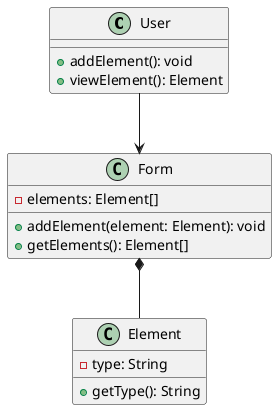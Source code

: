 @startuml
class User {
   + addElement(): void
   + viewElement(): Element
}

class Form {
   - elements: Element[]
   + addElement(element: Element): void
   + getElements(): Element[]
}

class Element {
   - type: String 
   + getType(): String
}

User --> Form
Form *-- Element
@enduml